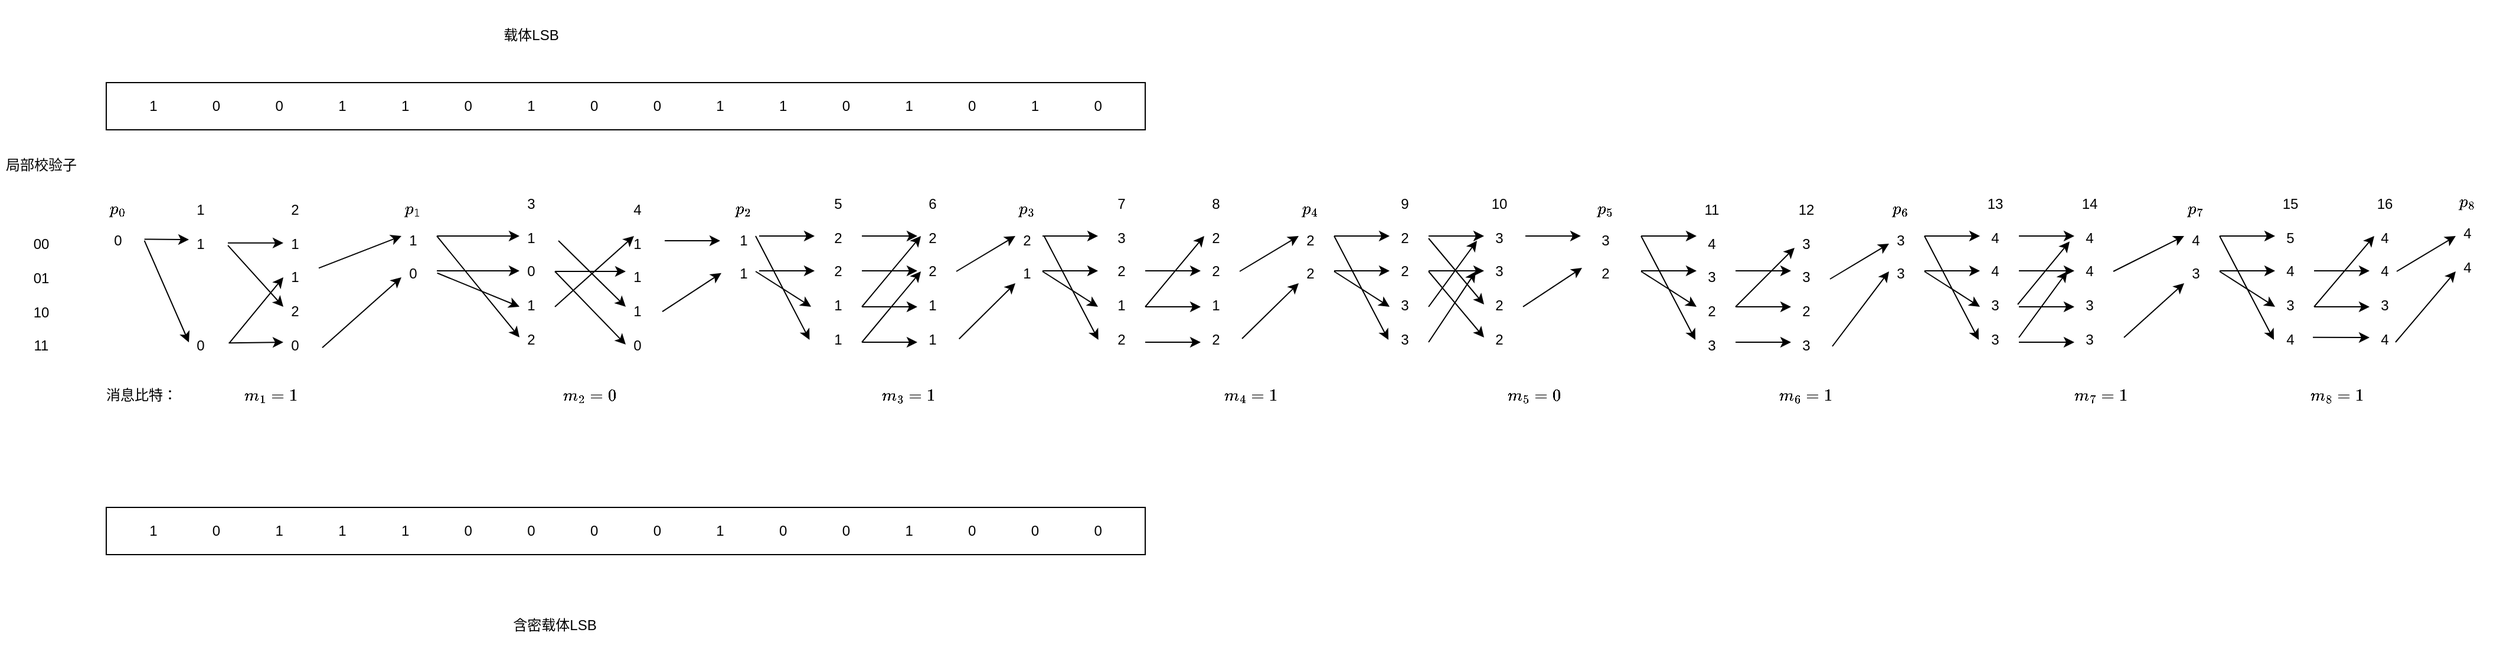<mxfile version="22.1.4" type="github">
  <diagram name="第 1 页" id="Hwybi1OHJ6KYIP6QVg40">
    <mxGraphModel dx="1221" dy="630" grid="1" gridSize="10" guides="1" tooltips="1" connect="1" arrows="1" fold="1" page="1" pageScale="1" pageWidth="3300" pageHeight="4681" math="1" shadow="0">
      <root>
        <mxCell id="0" />
        <mxCell id="1" parent="0" />
        <mxCell id="ILB3Z_6Stkwn8NjHeVA5-1" value="1&lt;span style=&quot;white-space: pre;&quot;&gt;&#x9;&lt;span style=&quot;white-space: pre;&quot;&gt;&#x9;&lt;/span&gt;&lt;/span&gt;0&lt;span style=&quot;white-space: pre;&quot;&gt;&#x9;&lt;span style=&quot;white-space: pre;&quot;&gt;&#x9;&lt;/span&gt;&lt;/span&gt;0&lt;span style=&quot;white-space: pre;&quot;&gt;&#x9;&lt;/span&gt;&lt;span style=&quot;white-space: pre;&quot;&gt;&#x9;&lt;/span&gt;1&lt;span style=&quot;white-space: pre;&quot;&gt;&#x9;&lt;span style=&quot;white-space: pre;&quot;&gt;&#x9;&lt;/span&gt;&lt;/span&gt;1&lt;span style=&quot;white-space: pre;&quot;&gt;&#x9;&lt;span style=&quot;white-space: pre;&quot;&gt;&#x9;&lt;/span&gt;&lt;/span&gt;0&lt;span style=&quot;white-space: pre;&quot;&gt;&#x9;&lt;/span&gt;&lt;span style=&quot;white-space: pre;&quot;&gt;&#x9;&lt;/span&gt;1&lt;span style=&quot;white-space: pre;&quot;&gt;&#x9;&lt;/span&gt;&lt;span style=&quot;white-space: pre;&quot;&gt;&#x9;&lt;/span&gt;0&lt;span style=&quot;white-space: pre;&quot;&gt;&#x9;&lt;span style=&quot;white-space: pre;&quot;&gt;&#x9;&lt;/span&gt;&lt;/span&gt;0&lt;span style=&quot;white-space: pre;&quot;&gt;&#x9;&lt;span style=&quot;white-space: pre;&quot;&gt;&#x9;&lt;/span&gt;&lt;/span&gt;1&lt;span style=&quot;white-space: pre;&quot;&gt;&#x9;&lt;/span&gt;&lt;span style=&quot;white-space: pre;&quot;&gt;&#x9;&lt;/span&gt;1&lt;span style=&quot;white-space: pre;&quot;&gt;&#x9;&lt;span style=&quot;white-space: pre;&quot;&gt;&#x9;&lt;/span&gt;&lt;/span&gt;0&lt;span style=&quot;white-space: pre;&quot;&gt;&#x9;&lt;span style=&quot;white-space: pre;&quot;&gt;&#x9;&lt;/span&gt;&lt;/span&gt;1&lt;span style=&quot;white-space: pre;&quot;&gt;&#x9;&lt;/span&gt;&lt;span style=&quot;white-space: pre;&quot;&gt;&#x9;&lt;/span&gt;0&lt;span style=&quot;white-space: pre;&quot;&gt;&#x9;&lt;/span&gt;&lt;span style=&quot;white-space: pre;&quot;&gt;&#x9;&lt;/span&gt;1&lt;span style=&quot;white-space: pre;&quot;&gt;&#x9;&lt;/span&gt;&lt;span style=&quot;white-space: pre;&quot;&gt;&#x9;&lt;/span&gt;0" style="rounded=0;whiteSpace=wrap;html=1;" parent="1" vertex="1">
          <mxGeometry x="100" y="80" width="880" height="40" as="geometry" />
        </mxCell>
        <mxCell id="ILB3Z_6Stkwn8NjHeVA5-3" value="00&lt;br&gt;&lt;br&gt;01&lt;br&gt;&lt;br&gt;10&lt;br&gt;&lt;br&gt;11" style="rounded=0;whiteSpace=wrap;html=1;strokeColor=none;" parent="1" vertex="1">
          <mxGeometry x="30" y="180" width="30" height="160" as="geometry" />
        </mxCell>
        <mxCell id="ILB3Z_6Stkwn8NjHeVA5-4" value="$$p_0$$0&lt;br&gt;&lt;br&gt;&lt;br&gt;&lt;br&gt;&lt;br&gt;&lt;br&gt;" style="rounded=0;whiteSpace=wrap;html=1;strokeColor=none;" parent="1" vertex="1">
          <mxGeometry x="90" y="140" width="40" height="180" as="geometry" />
        </mxCell>
        <mxCell id="ILB3Z_6Stkwn8NjHeVA5-5" value="1&lt;br&gt;&lt;br&gt;1&lt;br&gt;&lt;br&gt;&lt;br&gt;&lt;br&gt;&lt;br&gt;&lt;br&gt;0" style="rounded=0;whiteSpace=wrap;html=1;strokeColor=none;" parent="1" vertex="1">
          <mxGeometry x="160" y="160" width="40" height="170" as="geometry" />
        </mxCell>
        <mxCell id="44ttZq75QkeN75tKJ-lj-1" value="2&lt;br&gt;&lt;br&gt;1&lt;br&gt;&lt;br&gt;1&lt;br&gt;&lt;br&gt;2&lt;br&gt;&lt;br&gt;0" style="rounded=0;whiteSpace=wrap;html=1;strokeColor=none;" parent="1" vertex="1">
          <mxGeometry x="240" y="160" width="40" height="170" as="geometry" />
        </mxCell>
        <mxCell id="44ttZq75QkeN75tKJ-lj-2" value="$$p_1$$1&lt;br&gt;&lt;br&gt;0&lt;br&gt;&lt;br&gt;&lt;br&gt;&lt;br&gt;" style="rounded=0;whiteSpace=wrap;html=1;strokeColor=none;" parent="1" vertex="1">
          <mxGeometry x="340" y="145" width="40" height="170" as="geometry" />
        </mxCell>
        <mxCell id="44ttZq75QkeN75tKJ-lj-3" value="3&lt;br&gt;&lt;br&gt;1&lt;br&gt;&lt;br&gt;0&lt;br&gt;&lt;br&gt;1&lt;br&gt;&lt;br&gt;2" style="rounded=0;whiteSpace=wrap;html=1;strokeColor=none;" parent="1" vertex="1">
          <mxGeometry x="440" y="155" width="40" height="170" as="geometry" />
        </mxCell>
        <mxCell id="44ttZq75QkeN75tKJ-lj-4" value="4&lt;br&gt;&lt;br&gt;1&lt;br&gt;&lt;br&gt;1&lt;br&gt;&lt;br&gt;1&lt;br&gt;&lt;br&gt;0" style="rounded=0;whiteSpace=wrap;html=1;strokeColor=none;" parent="1" vertex="1">
          <mxGeometry x="530" y="160" width="40" height="170" as="geometry" />
        </mxCell>
        <mxCell id="44ttZq75QkeN75tKJ-lj-5" value="$$p_2$$1&lt;br&gt;&lt;br&gt;1&lt;br&gt;&lt;br&gt;&lt;br&gt;&lt;br&gt;" style="rounded=0;whiteSpace=wrap;html=1;strokeColor=none;" parent="1" vertex="1">
          <mxGeometry x="620" y="140" width="40" height="180" as="geometry" />
        </mxCell>
        <mxCell id="44ttZq75QkeN75tKJ-lj-6" value="5&lt;br&gt;&lt;br&gt;2&lt;br&gt;&lt;br&gt;2&lt;br&gt;&lt;br&gt;1&lt;br&gt;&lt;br&gt;1" style="rounded=0;whiteSpace=wrap;html=1;strokeColor=none;" parent="1" vertex="1">
          <mxGeometry x="700" y="155" width="40" height="170" as="geometry" />
        </mxCell>
        <mxCell id="44ttZq75QkeN75tKJ-lj-7" value="6&lt;br&gt;&lt;br&gt;2&lt;br&gt;&lt;br&gt;2&lt;br&gt;&lt;br&gt;1&lt;br&gt;&lt;br&gt;1" style="rounded=0;whiteSpace=wrap;html=1;strokeColor=none;" parent="1" vertex="1">
          <mxGeometry x="780" y="155" width="40" height="170" as="geometry" />
        </mxCell>
        <mxCell id="44ttZq75QkeN75tKJ-lj-8" value="局部校验子" style="rounded=0;whiteSpace=wrap;html=1;strokeColor=none;" parent="1" vertex="1">
          <mxGeometry x="10" y="130" width="70" height="40" as="geometry" />
        </mxCell>
        <mxCell id="44ttZq75QkeN75tKJ-lj-9" value="$$p_3$$2&lt;br&gt;&lt;br&gt;1&lt;br&gt;&lt;br&gt;&lt;br&gt;&lt;br&gt;" style="rounded=0;whiteSpace=wrap;html=1;strokeColor=none;" parent="1" vertex="1">
          <mxGeometry x="860" y="140" width="40" height="180" as="geometry" />
        </mxCell>
        <mxCell id="44ttZq75QkeN75tKJ-lj-10" value="7&lt;br&gt;&lt;br&gt;3&lt;br&gt;&lt;br&gt;2&lt;br&gt;&lt;br&gt;1&lt;br&gt;&lt;br&gt;2" style="rounded=0;whiteSpace=wrap;html=1;strokeColor=none;" parent="1" vertex="1">
          <mxGeometry x="940" y="155" width="40" height="170" as="geometry" />
        </mxCell>
        <mxCell id="44ttZq75QkeN75tKJ-lj-11" value="8&lt;br&gt;&lt;br&gt;2&lt;br&gt;&lt;br&gt;2&lt;br&gt;&lt;br&gt;1&lt;br&gt;&lt;br&gt;2" style="rounded=0;whiteSpace=wrap;html=1;strokeColor=none;" parent="1" vertex="1">
          <mxGeometry x="1020" y="155" width="40" height="170" as="geometry" />
        </mxCell>
        <mxCell id="44ttZq75QkeN75tKJ-lj-12" value="$$p_4$$2&lt;br&gt;&lt;br&gt;2&lt;br&gt;&lt;br&gt;&lt;br&gt;&lt;br&gt;" style="rounded=0;whiteSpace=wrap;html=1;strokeColor=none;" parent="1" vertex="1">
          <mxGeometry x="1100" y="140" width="40" height="180" as="geometry" />
        </mxCell>
        <mxCell id="44ttZq75QkeN75tKJ-lj-13" value="9&lt;br&gt;&lt;br&gt;2&lt;br&gt;&lt;br&gt;2&lt;br&gt;&lt;br&gt;3&lt;br&gt;&lt;br&gt;3" style="rounded=0;whiteSpace=wrap;html=1;strokeColor=none;" parent="1" vertex="1">
          <mxGeometry x="1180" y="155" width="40" height="170" as="geometry" />
        </mxCell>
        <mxCell id="44ttZq75QkeN75tKJ-lj-14" value="10&lt;br&gt;&lt;br&gt;3&lt;br&gt;&lt;br&gt;3&lt;br&gt;&lt;br&gt;2&lt;br&gt;&lt;br&gt;2" style="rounded=0;whiteSpace=wrap;html=1;strokeColor=none;" parent="1" vertex="1">
          <mxGeometry x="1260" y="155" width="40" height="170" as="geometry" />
        </mxCell>
        <mxCell id="44ttZq75QkeN75tKJ-lj-15" value="$$p_5$$3&lt;br&gt;&lt;br&gt;2&lt;br&gt;&lt;br&gt;&lt;br&gt;&lt;br&gt;" style="rounded=0;whiteSpace=wrap;html=1;strokeColor=none;" parent="1" vertex="1">
          <mxGeometry x="1350" y="140" width="40" height="180" as="geometry" />
        </mxCell>
        <mxCell id="44ttZq75QkeN75tKJ-lj-16" value="11&lt;br&gt;&lt;br&gt;4&lt;br&gt;&lt;br&gt;3&lt;br&gt;&lt;br&gt;2&lt;br&gt;&lt;br&gt;3" style="rounded=0;whiteSpace=wrap;html=1;strokeColor=none;" parent="1" vertex="1">
          <mxGeometry x="1440" y="160" width="40" height="170" as="geometry" />
        </mxCell>
        <mxCell id="44ttZq75QkeN75tKJ-lj-17" value="12&lt;br&gt;&lt;br&gt;3&lt;br&gt;&lt;br&gt;3&lt;br&gt;&lt;br&gt;2&lt;br&gt;&lt;br&gt;3" style="rounded=0;whiteSpace=wrap;html=1;strokeColor=none;" parent="1" vertex="1">
          <mxGeometry x="1520" y="160" width="40" height="170" as="geometry" />
        </mxCell>
        <mxCell id="44ttZq75QkeN75tKJ-lj-18" value="$$p_6$$3&lt;br&gt;&lt;br&gt;3&lt;br&gt;&lt;br&gt;&lt;br&gt;&lt;br&gt;" style="rounded=0;whiteSpace=wrap;html=1;strokeColor=none;" parent="1" vertex="1">
          <mxGeometry x="1600" y="140" width="40" height="180" as="geometry" />
        </mxCell>
        <mxCell id="44ttZq75QkeN75tKJ-lj-19" value="13&lt;br&gt;&lt;br&gt;4&lt;br&gt;&lt;br&gt;4&lt;br&gt;&lt;br&gt;3&lt;br&gt;&lt;br&gt;3" style="rounded=0;whiteSpace=wrap;html=1;strokeColor=none;" parent="1" vertex="1">
          <mxGeometry x="1680" y="155" width="40" height="170" as="geometry" />
        </mxCell>
        <mxCell id="44ttZq75QkeN75tKJ-lj-20" value="14&lt;br&gt;&lt;br&gt;4&lt;br&gt;&lt;br&gt;4&lt;br&gt;&lt;br&gt;3&lt;br&gt;&lt;br&gt;3" style="rounded=0;whiteSpace=wrap;html=1;strokeColor=none;" parent="1" vertex="1">
          <mxGeometry x="1760" y="155" width="40" height="170" as="geometry" />
        </mxCell>
        <mxCell id="44ttZq75QkeN75tKJ-lj-21" value="$$p_7$$4&lt;br&gt;&lt;br&gt;3&lt;br&gt;&lt;br&gt;&lt;br&gt;&lt;br&gt;" style="rounded=0;whiteSpace=wrap;html=1;strokeColor=none;" parent="1" vertex="1">
          <mxGeometry x="1850" y="140" width="40" height="180" as="geometry" />
        </mxCell>
        <mxCell id="44ttZq75QkeN75tKJ-lj-22" value="15&lt;br&gt;&lt;br&gt;5&lt;br&gt;&lt;br&gt;4&lt;br&gt;&lt;br&gt;3&lt;br&gt;&lt;br&gt;4" style="rounded=0;whiteSpace=wrap;html=1;strokeColor=none;" parent="1" vertex="1">
          <mxGeometry x="1930" y="155" width="40" height="170" as="geometry" />
        </mxCell>
        <mxCell id="44ttZq75QkeN75tKJ-lj-23" value="16&lt;br&gt;&lt;br&gt;4&lt;br&gt;&lt;br&gt;4&lt;br&gt;&lt;br&gt;3&lt;br&gt;&lt;br&gt;4" style="rounded=0;whiteSpace=wrap;html=1;strokeColor=none;" parent="1" vertex="1">
          <mxGeometry x="2010" y="155" width="40" height="170" as="geometry" />
        </mxCell>
        <mxCell id="44ttZq75QkeN75tKJ-lj-28" value="" style="endArrow=classic;html=1;rounded=0;fillOpacity=100;snapToPoint=1;exitX=1.058;exitY=0.404;exitDx=0;exitDy=0;exitPerimeter=0;orthogonal=0;entryX=0.25;entryY=0.312;entryDx=0;entryDy=0;entryPerimeter=0;" parent="1" source="ILB3Z_6Stkwn8NjHeVA5-4" target="ILB3Z_6Stkwn8NjHeVA5-5" edge="1">
          <mxGeometry width="50" height="50" relative="1" as="geometry">
            <mxPoint x="550" y="350" as="sourcePoint" />
            <mxPoint x="150" y="213" as="targetPoint" />
          </mxGeometry>
        </mxCell>
        <mxCell id="44ttZq75QkeN75tKJ-lj-29" value="" style="endArrow=classic;html=1;rounded=0;exitX=1.058;exitY=0.411;exitDx=0;exitDy=0;exitPerimeter=0;entryX=0.25;entryY=0.824;entryDx=0;entryDy=0;entryPerimeter=0;" parent="1" source="ILB3Z_6Stkwn8NjHeVA5-4" target="ILB3Z_6Stkwn8NjHeVA5-5" edge="1">
          <mxGeometry width="50" height="50" relative="1" as="geometry">
            <mxPoint x="550" y="350" as="sourcePoint" />
            <mxPoint x="600" y="300" as="targetPoint" />
          </mxGeometry>
        </mxCell>
        <mxCell id="44ttZq75QkeN75tKJ-lj-30" value="" style="endArrow=classic;html=1;rounded=0;exitX=1.075;exitY=0.329;exitDx=0;exitDy=0;exitPerimeter=0;entryX=0.25;entryY=0.329;entryDx=0;entryDy=0;entryPerimeter=0;" parent="1" source="ILB3Z_6Stkwn8NjHeVA5-5" target="44ttZq75QkeN75tKJ-lj-1" edge="1">
          <mxGeometry width="50" height="50" relative="1" as="geometry">
            <mxPoint x="550" y="350" as="sourcePoint" />
            <mxPoint x="600" y="300" as="targetPoint" />
          </mxGeometry>
        </mxCell>
        <mxCell id="44ttZq75QkeN75tKJ-lj-31" value="" style="endArrow=classic;html=1;rounded=0;exitX=1.075;exitY=0.341;exitDx=0;exitDy=0;exitPerimeter=0;entryX=0.25;entryY=0.647;entryDx=0;entryDy=0;entryPerimeter=0;" parent="1" source="ILB3Z_6Stkwn8NjHeVA5-5" target="44ttZq75QkeN75tKJ-lj-1" edge="1">
          <mxGeometry width="50" height="50" relative="1" as="geometry">
            <mxPoint x="550" y="350" as="sourcePoint" />
            <mxPoint x="600" y="300" as="targetPoint" />
          </mxGeometry>
        </mxCell>
        <mxCell id="44ttZq75QkeN75tKJ-lj-32" value="" style="endArrow=classic;html=1;rounded=0;exitX=1.108;exitY=0.827;exitDx=0;exitDy=0;exitPerimeter=0;entryX=0.25;entryY=0.5;entryDx=0;entryDy=0;entryPerimeter=0;" parent="1" source="ILB3Z_6Stkwn8NjHeVA5-5" target="44ttZq75QkeN75tKJ-lj-1" edge="1">
          <mxGeometry width="50" height="50" relative="1" as="geometry">
            <mxPoint x="550" y="350" as="sourcePoint" />
            <mxPoint x="600" y="300" as="targetPoint" />
          </mxGeometry>
        </mxCell>
        <mxCell id="44ttZq75QkeN75tKJ-lj-33" value="" style="endArrow=classic;html=1;rounded=0;exitX=1.092;exitY=0.827;exitDx=0;exitDy=0;exitPerimeter=0;" parent="1" source="ILB3Z_6Stkwn8NjHeVA5-5" edge="1">
          <mxGeometry width="50" height="50" relative="1" as="geometry">
            <mxPoint x="550" y="350" as="sourcePoint" />
            <mxPoint x="250" y="300" as="targetPoint" />
          </mxGeometry>
        </mxCell>
        <mxCell id="44ttZq75QkeN75tKJ-lj-34" value="" style="endArrow=classic;html=1;rounded=0;" parent="1" source="44ttZq75QkeN75tKJ-lj-1" edge="1">
          <mxGeometry width="50" height="50" relative="1" as="geometry">
            <mxPoint x="550" y="350" as="sourcePoint" />
            <mxPoint x="350" y="210" as="targetPoint" />
          </mxGeometry>
        </mxCell>
        <mxCell id="44ttZq75QkeN75tKJ-lj-36" value="" style="endArrow=classic;html=1;rounded=0;exitX=1.075;exitY=0.851;exitDx=0;exitDy=0;exitPerimeter=0;entryX=0.25;entryY=0.588;entryDx=0;entryDy=0;entryPerimeter=0;" parent="1" source="44ttZq75QkeN75tKJ-lj-1" target="44ttZq75QkeN75tKJ-lj-2" edge="1">
          <mxGeometry width="50" height="50" relative="1" as="geometry">
            <mxPoint x="550" y="350" as="sourcePoint" />
            <mxPoint x="600" y="300" as="targetPoint" />
          </mxGeometry>
        </mxCell>
        <mxCell id="44ttZq75QkeN75tKJ-lj-40" value="" style="endArrow=classic;html=1;rounded=0;exitX=1.075;exitY=0.329;exitDx=0;exitDy=0;exitPerimeter=0;" parent="1" edge="1">
          <mxGeometry width="50" height="50" relative="1" as="geometry">
            <mxPoint x="380" y="210" as="sourcePoint" />
            <mxPoint x="450" y="210" as="targetPoint" />
          </mxGeometry>
        </mxCell>
        <mxCell id="44ttZq75QkeN75tKJ-lj-42" value="" style="endArrow=classic;html=1;rounded=0;exitX=1.075;exitY=0.329;exitDx=0;exitDy=0;exitPerimeter=0;" parent="1" edge="1">
          <mxGeometry width="50" height="50" relative="1" as="geometry">
            <mxPoint x="380" y="239.5" as="sourcePoint" />
            <mxPoint x="450" y="239.5" as="targetPoint" />
          </mxGeometry>
        </mxCell>
        <mxCell id="44ttZq75QkeN75tKJ-lj-43" value="" style="endArrow=classic;html=1;rounded=0;exitX=1.008;exitY=0.567;exitDx=0;exitDy=0;exitPerimeter=0;entryX=0.25;entryY=0.676;entryDx=0;entryDy=0;entryPerimeter=0;" parent="1" source="44ttZq75QkeN75tKJ-lj-2" target="44ttZq75QkeN75tKJ-lj-3" edge="1">
          <mxGeometry width="50" height="50" relative="1" as="geometry">
            <mxPoint x="550" y="350" as="sourcePoint" />
            <mxPoint x="600" y="300" as="targetPoint" />
          </mxGeometry>
        </mxCell>
        <mxCell id="44ttZq75QkeN75tKJ-lj-45" value="" style="endArrow=classic;html=1;rounded=0;exitX=1.058;exitY=0.411;exitDx=0;exitDy=0;exitPerimeter=0;entryX=0.25;entryY=0.829;entryDx=0;entryDy=0;entryPerimeter=0;" parent="1" target="44ttZq75QkeN75tKJ-lj-3" edge="1">
          <mxGeometry width="50" height="50" relative="1" as="geometry">
            <mxPoint x="380" y="210" as="sourcePoint" />
            <mxPoint x="418" y="296" as="targetPoint" />
          </mxGeometry>
        </mxCell>
        <mxCell id="44ttZq75QkeN75tKJ-lj-47" value="" style="endArrow=classic;html=1;rounded=0;exitX=1.075;exitY=0.341;exitDx=0;exitDy=0;exitPerimeter=0;entryX=0.25;entryY=0.647;entryDx=0;entryDy=0;entryPerimeter=0;" parent="1" target="44ttZq75QkeN75tKJ-lj-4" edge="1">
          <mxGeometry width="50" height="50" relative="1" as="geometry">
            <mxPoint x="483" y="214" as="sourcePoint" />
            <mxPoint x="530" y="266" as="targetPoint" />
          </mxGeometry>
        </mxCell>
        <mxCell id="44ttZq75QkeN75tKJ-lj-48" value="" style="endArrow=classic;html=1;rounded=0;exitX=1;exitY=0.5;exitDx=0;exitDy=0;" parent="1" source="44ttZq75QkeN75tKJ-lj-3" edge="1">
          <mxGeometry width="50" height="50" relative="1" as="geometry">
            <mxPoint x="480" y="250" as="sourcePoint" />
            <mxPoint x="540" y="302" as="targetPoint" />
          </mxGeometry>
        </mxCell>
        <mxCell id="44ttZq75QkeN75tKJ-lj-50" value="" style="endArrow=classic;html=1;rounded=0;exitX=1.075;exitY=0.851;exitDx=0;exitDy=0;exitPerimeter=0;entryX=0.25;entryY=0.588;entryDx=0;entryDy=0;entryPerimeter=0;" parent="1" edge="1">
          <mxGeometry width="50" height="50" relative="1" as="geometry">
            <mxPoint x="480" y="270" as="sourcePoint" />
            <mxPoint x="547" y="210" as="targetPoint" />
          </mxGeometry>
        </mxCell>
        <mxCell id="44ttZq75QkeN75tKJ-lj-52" value="" style="endArrow=classic;html=1;rounded=0;" parent="1" edge="1">
          <mxGeometry width="50" height="50" relative="1" as="geometry">
            <mxPoint x="480" y="240" as="sourcePoint" />
            <mxPoint x="540" y="240" as="targetPoint" />
          </mxGeometry>
        </mxCell>
        <mxCell id="44ttZq75QkeN75tKJ-lj-53" value="" style="endArrow=classic;html=1;rounded=0;exitX=1.075;exitY=0.318;exitDx=0;exitDy=0;exitPerimeter=0;" parent="1" source="44ttZq75QkeN75tKJ-lj-4" edge="1">
          <mxGeometry width="50" height="50" relative="1" as="geometry">
            <mxPoint x="740" y="350" as="sourcePoint" />
            <mxPoint x="620" y="214" as="targetPoint" />
          </mxGeometry>
        </mxCell>
        <mxCell id="44ttZq75QkeN75tKJ-lj-54" value="" style="endArrow=classic;html=1;rounded=0;exitX=1.025;exitY=0.671;exitDx=0;exitDy=0;exitPerimeter=0;entryX=0.025;entryY=0.563;entryDx=0;entryDy=0;entryPerimeter=0;" parent="1" source="44ttZq75QkeN75tKJ-lj-4" target="44ttZq75QkeN75tKJ-lj-5" edge="1">
          <mxGeometry width="50" height="50" relative="1" as="geometry">
            <mxPoint x="740" y="350" as="sourcePoint" />
            <mxPoint x="790" y="300" as="targetPoint" />
          </mxGeometry>
        </mxCell>
        <mxCell id="44ttZq75QkeN75tKJ-lj-59" value="" style="endArrow=classic;html=1;rounded=0;" parent="1" edge="1">
          <mxGeometry width="50" height="50" relative="1" as="geometry">
            <mxPoint x="653" y="210" as="sourcePoint" />
            <mxPoint x="700" y="210" as="targetPoint" />
          </mxGeometry>
        </mxCell>
        <mxCell id="44ttZq75QkeN75tKJ-lj-61" value="" style="endArrow=classic;html=1;rounded=0;" parent="1" edge="1">
          <mxGeometry width="50" height="50" relative="1" as="geometry">
            <mxPoint x="653" y="239.5" as="sourcePoint" />
            <mxPoint x="700" y="239.5" as="targetPoint" />
          </mxGeometry>
        </mxCell>
        <mxCell id="44ttZq75QkeN75tKJ-lj-62" value="" style="endArrow=classic;html=1;rounded=0;entryX=-0.075;entryY=0.676;entryDx=0;entryDy=0;entryPerimeter=0;" parent="1" target="44ttZq75QkeN75tKJ-lj-6" edge="1">
          <mxGeometry width="50" height="50" relative="1" as="geometry">
            <mxPoint x="650" y="240" as="sourcePoint" />
            <mxPoint x="800" y="190" as="targetPoint" />
          </mxGeometry>
        </mxCell>
        <mxCell id="44ttZq75QkeN75tKJ-lj-64" value="" style="endArrow=classic;html=1;rounded=0;exitX=1.058;exitY=0.411;exitDx=0;exitDy=0;exitPerimeter=0;entryX=-0.108;entryY=0.841;entryDx=0;entryDy=0;entryPerimeter=0;" parent="1" target="44ttZq75QkeN75tKJ-lj-6" edge="1">
          <mxGeometry width="50" height="50" relative="1" as="geometry">
            <mxPoint x="650" y="210" as="sourcePoint" />
            <mxPoint x="688" y="296" as="targetPoint" />
          </mxGeometry>
        </mxCell>
        <mxCell id="44ttZq75QkeN75tKJ-lj-66" value="" style="endArrow=classic;html=1;rounded=0;" parent="1" edge="1">
          <mxGeometry width="50" height="50" relative="1" as="geometry">
            <mxPoint x="740" y="210" as="sourcePoint" />
            <mxPoint x="787" y="210" as="targetPoint" />
          </mxGeometry>
        </mxCell>
        <mxCell id="44ttZq75QkeN75tKJ-lj-69" value="" style="endArrow=classic;html=1;rounded=0;" parent="1" edge="1">
          <mxGeometry width="50" height="50" relative="1" as="geometry">
            <mxPoint x="740" y="239.5" as="sourcePoint" />
            <mxPoint x="787" y="239.5" as="targetPoint" />
          </mxGeometry>
        </mxCell>
        <mxCell id="44ttZq75QkeN75tKJ-lj-70" value="" style="endArrow=classic;html=1;rounded=0;" parent="1" edge="1">
          <mxGeometry width="50" height="50" relative="1" as="geometry">
            <mxPoint x="740" y="300" as="sourcePoint" />
            <mxPoint x="787" y="300" as="targetPoint" />
          </mxGeometry>
        </mxCell>
        <mxCell id="44ttZq75QkeN75tKJ-lj-72" value="" style="endArrow=classic;html=1;rounded=0;" parent="1" edge="1">
          <mxGeometry width="50" height="50" relative="1" as="geometry">
            <mxPoint x="740" y="270" as="sourcePoint" />
            <mxPoint x="787" y="270" as="targetPoint" />
          </mxGeometry>
        </mxCell>
        <mxCell id="44ttZq75QkeN75tKJ-lj-74" value="" style="endArrow=classic;html=1;rounded=0;" parent="1" edge="1">
          <mxGeometry width="50" height="50" relative="1" as="geometry">
            <mxPoint x="740" y="270" as="sourcePoint" />
            <mxPoint x="790" y="210" as="targetPoint" />
          </mxGeometry>
        </mxCell>
        <mxCell id="44ttZq75QkeN75tKJ-lj-75" value="" style="endArrow=classic;html=1;rounded=0;" parent="1" edge="1">
          <mxGeometry width="50" height="50" relative="1" as="geometry">
            <mxPoint x="740" y="300" as="sourcePoint" />
            <mxPoint x="790" y="240" as="targetPoint" />
          </mxGeometry>
        </mxCell>
        <mxCell id="44ttZq75QkeN75tKJ-lj-79" value="" style="endArrow=classic;html=1;rounded=0;exitX=1;exitY=0.5;exitDx=0;exitDy=0;" parent="1" source="44ttZq75QkeN75tKJ-lj-7" edge="1">
          <mxGeometry width="50" height="50" relative="1" as="geometry">
            <mxPoint x="810" y="237" as="sourcePoint" />
            <mxPoint x="870" y="210" as="targetPoint" />
          </mxGeometry>
        </mxCell>
        <mxCell id="44ttZq75QkeN75tKJ-lj-80" value="" style="endArrow=classic;html=1;rounded=0;exitX=1.058;exitY=0.837;exitDx=0;exitDy=0;exitPerimeter=0;" parent="1" source="44ttZq75QkeN75tKJ-lj-7" edge="1">
          <mxGeometry width="50" height="50" relative="1" as="geometry">
            <mxPoint x="813" y="305" as="sourcePoint" />
            <mxPoint x="870" y="250" as="targetPoint" />
          </mxGeometry>
        </mxCell>
        <mxCell id="44ttZq75QkeN75tKJ-lj-82" value="" style="endArrow=classic;html=1;rounded=0;" parent="1" edge="1">
          <mxGeometry width="50" height="50" relative="1" as="geometry">
            <mxPoint x="893" y="210" as="sourcePoint" />
            <mxPoint x="940" y="210" as="targetPoint" />
          </mxGeometry>
        </mxCell>
        <mxCell id="44ttZq75QkeN75tKJ-lj-84" value="" style="endArrow=classic;html=1;rounded=0;" parent="1" edge="1">
          <mxGeometry width="50" height="50" relative="1" as="geometry">
            <mxPoint x="893" y="239.5" as="sourcePoint" />
            <mxPoint x="940" y="239.5" as="targetPoint" />
          </mxGeometry>
        </mxCell>
        <mxCell id="44ttZq75QkeN75tKJ-lj-85" value="" style="endArrow=classic;html=1;rounded=0;exitX=1.058;exitY=0.411;exitDx=0;exitDy=0;exitPerimeter=0;entryX=-0.108;entryY=0.841;entryDx=0;entryDy=0;entryPerimeter=0;" parent="1" edge="1">
          <mxGeometry width="50" height="50" relative="1" as="geometry">
            <mxPoint x="894.32" y="210" as="sourcePoint" />
            <mxPoint x="940.32" y="298" as="targetPoint" />
          </mxGeometry>
        </mxCell>
        <mxCell id="44ttZq75QkeN75tKJ-lj-86" value="" style="endArrow=classic;html=1;rounded=0;entryX=-0.075;entryY=0.676;entryDx=0;entryDy=0;entryPerimeter=0;" parent="1" edge="1">
          <mxGeometry width="50" height="50" relative="1" as="geometry">
            <mxPoint x="893" y="240" as="sourcePoint" />
            <mxPoint x="940" y="270" as="targetPoint" />
          </mxGeometry>
        </mxCell>
        <mxCell id="44ttZq75QkeN75tKJ-lj-87" value="" style="endArrow=classic;html=1;rounded=0;" parent="1" edge="1">
          <mxGeometry width="50" height="50" relative="1" as="geometry">
            <mxPoint x="980" y="270" as="sourcePoint" />
            <mxPoint x="1030" y="210" as="targetPoint" />
          </mxGeometry>
        </mxCell>
        <mxCell id="44ttZq75QkeN75tKJ-lj-88" value="" style="endArrow=classic;html=1;rounded=0;" parent="1" edge="1">
          <mxGeometry width="50" height="50" relative="1" as="geometry">
            <mxPoint x="980" y="239.5" as="sourcePoint" />
            <mxPoint x="1027" y="239.5" as="targetPoint" />
          </mxGeometry>
        </mxCell>
        <mxCell id="44ttZq75QkeN75tKJ-lj-89" value="" style="endArrow=classic;html=1;rounded=0;" parent="1" edge="1">
          <mxGeometry width="50" height="50" relative="1" as="geometry">
            <mxPoint x="980" y="270" as="sourcePoint" />
            <mxPoint x="1027" y="270" as="targetPoint" />
          </mxGeometry>
        </mxCell>
        <mxCell id="44ttZq75QkeN75tKJ-lj-90" value="" style="endArrow=classic;html=1;rounded=0;" parent="1" edge="1">
          <mxGeometry width="50" height="50" relative="1" as="geometry">
            <mxPoint x="980" y="300" as="sourcePoint" />
            <mxPoint x="1027" y="300" as="targetPoint" />
          </mxGeometry>
        </mxCell>
        <mxCell id="44ttZq75QkeN75tKJ-lj-91" value="" style="endArrow=classic;html=1;rounded=0;exitX=1;exitY=0.5;exitDx=0;exitDy=0;" parent="1" edge="1">
          <mxGeometry width="50" height="50" relative="1" as="geometry">
            <mxPoint x="1060" y="240" as="sourcePoint" />
            <mxPoint x="1110" y="210" as="targetPoint" />
          </mxGeometry>
        </mxCell>
        <mxCell id="44ttZq75QkeN75tKJ-lj-92" value="" style="endArrow=classic;html=1;rounded=0;exitX=1.058;exitY=0.837;exitDx=0;exitDy=0;exitPerimeter=0;" parent="1" edge="1">
          <mxGeometry width="50" height="50" relative="1" as="geometry">
            <mxPoint x="1062" y="297" as="sourcePoint" />
            <mxPoint x="1110" y="250" as="targetPoint" />
          </mxGeometry>
        </mxCell>
        <mxCell id="44ttZq75QkeN75tKJ-lj-93" value="" style="endArrow=classic;html=1;rounded=0;" parent="1" edge="1">
          <mxGeometry width="50" height="50" relative="1" as="geometry">
            <mxPoint x="1140" y="210" as="sourcePoint" />
            <mxPoint x="1187" y="210" as="targetPoint" />
          </mxGeometry>
        </mxCell>
        <mxCell id="44ttZq75QkeN75tKJ-lj-94" value="" style="endArrow=classic;html=1;rounded=0;" parent="1" edge="1">
          <mxGeometry width="50" height="50" relative="1" as="geometry">
            <mxPoint x="1140" y="239.5" as="sourcePoint" />
            <mxPoint x="1187" y="239.5" as="targetPoint" />
          </mxGeometry>
        </mxCell>
        <mxCell id="44ttZq75QkeN75tKJ-lj-95" value="" style="endArrow=classic;html=1;rounded=0;exitX=1.058;exitY=0.411;exitDx=0;exitDy=0;exitPerimeter=0;entryX=-0.108;entryY=0.841;entryDx=0;entryDy=0;entryPerimeter=0;" parent="1" edge="1">
          <mxGeometry width="50" height="50" relative="1" as="geometry">
            <mxPoint x="1140" y="210" as="sourcePoint" />
            <mxPoint x="1186" y="298" as="targetPoint" />
          </mxGeometry>
        </mxCell>
        <mxCell id="44ttZq75QkeN75tKJ-lj-96" value="" style="endArrow=classic;html=1;rounded=0;entryX=-0.075;entryY=0.676;entryDx=0;entryDy=0;entryPerimeter=0;" parent="1" edge="1">
          <mxGeometry width="50" height="50" relative="1" as="geometry">
            <mxPoint x="1140" y="240" as="sourcePoint" />
            <mxPoint x="1187" y="270" as="targetPoint" />
          </mxGeometry>
        </mxCell>
        <mxCell id="44ttZq75QkeN75tKJ-lj-97" value="" style="endArrow=classic;html=1;rounded=0;entryX=0.25;entryY=0.647;entryDx=0;entryDy=0;entryPerimeter=0;" parent="1" edge="1">
          <mxGeometry width="50" height="50" relative="1" as="geometry">
            <mxPoint x="1220" y="212" as="sourcePoint" />
            <mxPoint x="1267" y="268" as="targetPoint" />
          </mxGeometry>
        </mxCell>
        <mxCell id="44ttZq75QkeN75tKJ-lj-98" value="" style="endArrow=classic;html=1;rounded=0;exitX=1;exitY=0.5;exitDx=0;exitDy=0;entryX=0.25;entryY=0.647;entryDx=0;entryDy=0;entryPerimeter=0;" parent="1" source="44ttZq75QkeN75tKJ-lj-13" edge="1">
          <mxGeometry width="50" height="50" relative="1" as="geometry">
            <mxPoint x="1210" y="240" as="sourcePoint" />
            <mxPoint x="1267" y="296" as="targetPoint" />
          </mxGeometry>
        </mxCell>
        <mxCell id="44ttZq75QkeN75tKJ-lj-99" value="" style="endArrow=classic;html=1;rounded=0;" parent="1" edge="1">
          <mxGeometry width="50" height="50" relative="1" as="geometry">
            <mxPoint x="1220" y="210" as="sourcePoint" />
            <mxPoint x="1267" y="210" as="targetPoint" />
          </mxGeometry>
        </mxCell>
        <mxCell id="44ttZq75QkeN75tKJ-lj-100" value="" style="endArrow=classic;html=1;rounded=0;" parent="1" edge="1">
          <mxGeometry width="50" height="50" relative="1" as="geometry">
            <mxPoint x="1220" y="239.5" as="sourcePoint" />
            <mxPoint x="1267" y="239.5" as="targetPoint" />
          </mxGeometry>
        </mxCell>
        <mxCell id="44ttZq75QkeN75tKJ-lj-101" value="" style="endArrow=classic;html=1;rounded=0;entryX=0.025;entryY=0.347;entryDx=0;entryDy=0;entryPerimeter=0;" parent="1" target="44ttZq75QkeN75tKJ-lj-14" edge="1">
          <mxGeometry width="50" height="50" relative="1" as="geometry">
            <mxPoint x="1220" y="270" as="sourcePoint" />
            <mxPoint x="1260" y="210" as="targetPoint" />
          </mxGeometry>
        </mxCell>
        <mxCell id="44ttZq75QkeN75tKJ-lj-102" value="" style="endArrow=classic;html=1;rounded=0;entryX=0;entryY=0.5;entryDx=0;entryDy=0;" parent="1" target="44ttZq75QkeN75tKJ-lj-14" edge="1">
          <mxGeometry width="50" height="50" relative="1" as="geometry">
            <mxPoint x="1220" y="300" as="sourcePoint" />
            <mxPoint x="1260" y="240" as="targetPoint" />
          </mxGeometry>
        </mxCell>
        <mxCell id="44ttZq75QkeN75tKJ-lj-103" value="" style="endArrow=classic;html=1;rounded=0;exitX=1.075;exitY=0.318;exitDx=0;exitDy=0;exitPerimeter=0;" parent="1" edge="1">
          <mxGeometry width="50" height="50" relative="1" as="geometry">
            <mxPoint x="1302" y="209.96" as="sourcePoint" />
            <mxPoint x="1349" y="209.96" as="targetPoint" />
          </mxGeometry>
        </mxCell>
        <mxCell id="44ttZq75QkeN75tKJ-lj-104" value="" style="endArrow=classic;html=1;rounded=0;exitX=1.025;exitY=0.671;exitDx=0;exitDy=0;exitPerimeter=0;entryX=0.025;entryY=0.563;entryDx=0;entryDy=0;entryPerimeter=0;" parent="1" edge="1">
          <mxGeometry width="50" height="50" relative="1" as="geometry">
            <mxPoint x="1300" y="269.96" as="sourcePoint" />
            <mxPoint x="1350" y="236.96" as="targetPoint" />
          </mxGeometry>
        </mxCell>
        <mxCell id="44ttZq75QkeN75tKJ-lj-105" value="" style="endArrow=classic;html=1;rounded=0;" parent="1" edge="1">
          <mxGeometry width="50" height="50" relative="1" as="geometry">
            <mxPoint x="1400" y="210" as="sourcePoint" />
            <mxPoint x="1447" y="210" as="targetPoint" />
          </mxGeometry>
        </mxCell>
        <mxCell id="44ttZq75QkeN75tKJ-lj-106" value="" style="endArrow=classic;html=1;rounded=0;" parent="1" edge="1">
          <mxGeometry width="50" height="50" relative="1" as="geometry">
            <mxPoint x="1400" y="239.5" as="sourcePoint" />
            <mxPoint x="1447" y="239.5" as="targetPoint" />
          </mxGeometry>
        </mxCell>
        <mxCell id="44ttZq75QkeN75tKJ-lj-107" value="" style="endArrow=classic;html=1;rounded=0;entryX=-0.075;entryY=0.676;entryDx=0;entryDy=0;entryPerimeter=0;" parent="1" edge="1">
          <mxGeometry width="50" height="50" relative="1" as="geometry">
            <mxPoint x="1400" y="240" as="sourcePoint" />
            <mxPoint x="1447" y="270" as="targetPoint" />
          </mxGeometry>
        </mxCell>
        <mxCell id="44ttZq75QkeN75tKJ-lj-108" value="" style="endArrow=classic;html=1;rounded=0;exitX=1.058;exitY=0.411;exitDx=0;exitDy=0;exitPerimeter=0;entryX=-0.108;entryY=0.841;entryDx=0;entryDy=0;entryPerimeter=0;" parent="1" edge="1">
          <mxGeometry width="50" height="50" relative="1" as="geometry">
            <mxPoint x="1400" y="210" as="sourcePoint" />
            <mxPoint x="1446" y="298" as="targetPoint" />
          </mxGeometry>
        </mxCell>
        <mxCell id="44ttZq75QkeN75tKJ-lj-109" value="" style="endArrow=classic;html=1;rounded=0;" parent="1" edge="1">
          <mxGeometry width="50" height="50" relative="1" as="geometry">
            <mxPoint x="1480" y="239.5" as="sourcePoint" />
            <mxPoint x="1527" y="239.5" as="targetPoint" />
          </mxGeometry>
        </mxCell>
        <mxCell id="44ttZq75QkeN75tKJ-lj-110" value="" style="endArrow=classic;html=1;rounded=0;" parent="1" edge="1">
          <mxGeometry width="50" height="50" relative="1" as="geometry">
            <mxPoint x="1480" y="270" as="sourcePoint" />
            <mxPoint x="1527" y="270" as="targetPoint" />
          </mxGeometry>
        </mxCell>
        <mxCell id="44ttZq75QkeN75tKJ-lj-111" value="" style="endArrow=classic;html=1;rounded=0;" parent="1" edge="1">
          <mxGeometry width="50" height="50" relative="1" as="geometry">
            <mxPoint x="1480" y="300" as="sourcePoint" />
            <mxPoint x="1527" y="300" as="targetPoint" />
          </mxGeometry>
        </mxCell>
        <mxCell id="44ttZq75QkeN75tKJ-lj-112" value="" style="endArrow=classic;html=1;rounded=0;" parent="1" edge="1">
          <mxGeometry width="50" height="50" relative="1" as="geometry">
            <mxPoint x="1480" y="270" as="sourcePoint" />
            <mxPoint x="1530" y="220" as="targetPoint" />
          </mxGeometry>
        </mxCell>
        <mxCell id="44ttZq75QkeN75tKJ-lj-113" value="" style="endArrow=classic;html=1;rounded=0;exitX=1;exitY=0.5;exitDx=0;exitDy=0;" parent="1" edge="1">
          <mxGeometry width="50" height="50" relative="1" as="geometry">
            <mxPoint x="1560" y="246.5" as="sourcePoint" />
            <mxPoint x="1610" y="216.5" as="targetPoint" />
          </mxGeometry>
        </mxCell>
        <mxCell id="44ttZq75QkeN75tKJ-lj-114" value="" style="endArrow=classic;html=1;rounded=0;exitX=1.058;exitY=0.837;exitDx=0;exitDy=0;exitPerimeter=0;" parent="1" edge="1">
          <mxGeometry width="50" height="50" relative="1" as="geometry">
            <mxPoint x="1562" y="303.5" as="sourcePoint" />
            <mxPoint x="1610" y="240" as="targetPoint" />
          </mxGeometry>
        </mxCell>
        <mxCell id="44ttZq75QkeN75tKJ-lj-115" value="" style="endArrow=classic;html=1;rounded=0;" parent="1" edge="1">
          <mxGeometry width="50" height="50" relative="1" as="geometry">
            <mxPoint x="1640" y="210" as="sourcePoint" />
            <mxPoint x="1687" y="210" as="targetPoint" />
          </mxGeometry>
        </mxCell>
        <mxCell id="44ttZq75QkeN75tKJ-lj-116" value="" style="endArrow=classic;html=1;rounded=0;" parent="1" edge="1">
          <mxGeometry width="50" height="50" relative="1" as="geometry">
            <mxPoint x="1640" y="239.5" as="sourcePoint" />
            <mxPoint x="1687" y="239.5" as="targetPoint" />
          </mxGeometry>
        </mxCell>
        <mxCell id="44ttZq75QkeN75tKJ-lj-117" value="" style="endArrow=classic;html=1;rounded=0;exitX=1.058;exitY=0.411;exitDx=0;exitDy=0;exitPerimeter=0;entryX=-0.108;entryY=0.841;entryDx=0;entryDy=0;entryPerimeter=0;" parent="1" edge="1">
          <mxGeometry width="50" height="50" relative="1" as="geometry">
            <mxPoint x="1640" y="210" as="sourcePoint" />
            <mxPoint x="1686" y="298" as="targetPoint" />
          </mxGeometry>
        </mxCell>
        <mxCell id="44ttZq75QkeN75tKJ-lj-118" value="" style="endArrow=classic;html=1;rounded=0;entryX=-0.075;entryY=0.676;entryDx=0;entryDy=0;entryPerimeter=0;" parent="1" edge="1">
          <mxGeometry width="50" height="50" relative="1" as="geometry">
            <mxPoint x="1640" y="240" as="sourcePoint" />
            <mxPoint x="1687" y="270" as="targetPoint" />
          </mxGeometry>
        </mxCell>
        <mxCell id="44ttZq75QkeN75tKJ-lj-119" value="" style="endArrow=classic;html=1;rounded=0;" parent="1" edge="1">
          <mxGeometry width="50" height="50" relative="1" as="geometry">
            <mxPoint x="1720" y="270" as="sourcePoint" />
            <mxPoint x="1767" y="270" as="targetPoint" />
          </mxGeometry>
        </mxCell>
        <mxCell id="44ttZq75QkeN75tKJ-lj-120" value="" style="endArrow=classic;html=1;rounded=0;" parent="1" edge="1">
          <mxGeometry width="50" height="50" relative="1" as="geometry">
            <mxPoint x="1720" y="210" as="sourcePoint" />
            <mxPoint x="1767" y="210" as="targetPoint" />
          </mxGeometry>
        </mxCell>
        <mxCell id="44ttZq75QkeN75tKJ-lj-121" value="" style="endArrow=classic;html=1;rounded=0;" parent="1" edge="1">
          <mxGeometry width="50" height="50" relative="1" as="geometry">
            <mxPoint x="1720" y="300" as="sourcePoint" />
            <mxPoint x="1767" y="300" as="targetPoint" />
          </mxGeometry>
        </mxCell>
        <mxCell id="44ttZq75QkeN75tKJ-lj-122" value="" style="endArrow=classic;html=1;rounded=0;entryX=0.075;entryY=0.351;entryDx=0;entryDy=0;entryPerimeter=0;" parent="1" target="44ttZq75QkeN75tKJ-lj-20" edge="1">
          <mxGeometry width="50" height="50" relative="1" as="geometry">
            <mxPoint x="1719" y="268" as="sourcePoint" />
            <mxPoint x="1760" y="212" as="targetPoint" />
          </mxGeometry>
        </mxCell>
        <mxCell id="44ttZq75QkeN75tKJ-lj-125" value="" style="endArrow=classic;html=1;rounded=0;entryX=0.025;entryY=0.347;entryDx=0;entryDy=0;entryPerimeter=0;" parent="1" edge="1">
          <mxGeometry width="50" height="50" relative="1" as="geometry">
            <mxPoint x="1720" y="296" as="sourcePoint" />
            <mxPoint x="1761" y="240" as="targetPoint" />
          </mxGeometry>
        </mxCell>
        <mxCell id="44ttZq75QkeN75tKJ-lj-127" value="" style="endArrow=classic;html=1;rounded=0;" parent="1" edge="1">
          <mxGeometry width="50" height="50" relative="1" as="geometry">
            <mxPoint x="1809" y="296" as="sourcePoint" />
            <mxPoint x="1860" y="250" as="targetPoint" />
          </mxGeometry>
        </mxCell>
        <mxCell id="44ttZq75QkeN75tKJ-lj-129" value="" style="endArrow=classic;html=1;rounded=0;" parent="1" edge="1">
          <mxGeometry width="50" height="50" relative="1" as="geometry">
            <mxPoint x="1890" y="210" as="sourcePoint" />
            <mxPoint x="1937" y="210" as="targetPoint" />
          </mxGeometry>
        </mxCell>
        <mxCell id="44ttZq75QkeN75tKJ-lj-130" value="" style="endArrow=classic;html=1;rounded=0;" parent="1" edge="1">
          <mxGeometry width="50" height="50" relative="1" as="geometry">
            <mxPoint x="1890" y="239.5" as="sourcePoint" />
            <mxPoint x="1937" y="239.5" as="targetPoint" />
          </mxGeometry>
        </mxCell>
        <mxCell id="44ttZq75QkeN75tKJ-lj-131" value="" style="endArrow=classic;html=1;rounded=0;entryX=-0.075;entryY=0.676;entryDx=0;entryDy=0;entryPerimeter=0;" parent="1" edge="1">
          <mxGeometry width="50" height="50" relative="1" as="geometry">
            <mxPoint x="1890" y="240" as="sourcePoint" />
            <mxPoint x="1937" y="270" as="targetPoint" />
          </mxGeometry>
        </mxCell>
        <mxCell id="44ttZq75QkeN75tKJ-lj-132" value="" style="endArrow=classic;html=1;rounded=0;exitX=1.058;exitY=0.411;exitDx=0;exitDy=0;exitPerimeter=0;entryX=-0.108;entryY=0.841;entryDx=0;entryDy=0;entryPerimeter=0;" parent="1" edge="1">
          <mxGeometry width="50" height="50" relative="1" as="geometry">
            <mxPoint x="1890" y="210" as="sourcePoint" />
            <mxPoint x="1936" y="298" as="targetPoint" />
          </mxGeometry>
        </mxCell>
        <mxCell id="44ttZq75QkeN75tKJ-lj-133" value="" style="endArrow=classic;html=1;rounded=0;" parent="1" edge="1">
          <mxGeometry width="50" height="50" relative="1" as="geometry">
            <mxPoint x="1970" y="239.5" as="sourcePoint" />
            <mxPoint x="2017" y="239.5" as="targetPoint" />
          </mxGeometry>
        </mxCell>
        <mxCell id="44ttZq75QkeN75tKJ-lj-134" value="" style="endArrow=classic;html=1;rounded=0;" parent="1" edge="1">
          <mxGeometry width="50" height="50" relative="1" as="geometry">
            <mxPoint x="1970" y="270" as="sourcePoint" />
            <mxPoint x="2017" y="270" as="targetPoint" />
          </mxGeometry>
        </mxCell>
        <mxCell id="44ttZq75QkeN75tKJ-lj-135" value="" style="endArrow=classic;html=1;rounded=0;exitX=0.975;exitY=0.829;exitDx=0;exitDy=0;exitPerimeter=0;" parent="1" source="44ttZq75QkeN75tKJ-lj-22" edge="1">
          <mxGeometry width="50" height="50" relative="1" as="geometry">
            <mxPoint x="1970" y="300" as="sourcePoint" />
            <mxPoint x="2017" y="296" as="targetPoint" />
          </mxGeometry>
        </mxCell>
        <mxCell id="44ttZq75QkeN75tKJ-lj-136" value="" style="endArrow=classic;html=1;rounded=0;" parent="1" edge="1">
          <mxGeometry width="50" height="50" relative="1" as="geometry">
            <mxPoint x="1970" y="270" as="sourcePoint" />
            <mxPoint x="2021" y="210" as="targetPoint" />
          </mxGeometry>
        </mxCell>
        <mxCell id="44ttZq75QkeN75tKJ-lj-137" value="" style="endArrow=classic;html=1;rounded=0;exitX=1;exitY=0.5;exitDx=0;exitDy=0;" parent="1" edge="1">
          <mxGeometry width="50" height="50" relative="1" as="geometry">
            <mxPoint x="1800" y="240" as="sourcePoint" />
            <mxPoint x="1860" y="210" as="targetPoint" />
          </mxGeometry>
        </mxCell>
        <mxCell id="44ttZq75QkeN75tKJ-lj-138" value="消息比特：" style="rounded=0;whiteSpace=wrap;html=1;strokeColor=none;" parent="1" vertex="1">
          <mxGeometry x="90" y="330" width="80" height="30" as="geometry" />
        </mxCell>
        <mxCell id="44ttZq75QkeN75tKJ-lj-139" value="$$m_1=1$$" style="rounded=0;whiteSpace=wrap;html=1;strokeColor=none;" parent="1" vertex="1">
          <mxGeometry x="200" y="330" width="80" height="30" as="geometry" />
        </mxCell>
        <mxCell id="44ttZq75QkeN75tKJ-lj-140" value="$$m_2=0$$" style="rounded=0;whiteSpace=wrap;html=1;strokeColor=none;" parent="1" vertex="1">
          <mxGeometry x="470" y="330" width="80" height="30" as="geometry" />
        </mxCell>
        <mxCell id="44ttZq75QkeN75tKJ-lj-141" value="$$m_3=1$$" style="rounded=0;whiteSpace=wrap;html=1;strokeColor=none;" parent="1" vertex="1">
          <mxGeometry x="740" y="330" width="80" height="30" as="geometry" />
        </mxCell>
        <mxCell id="44ttZq75QkeN75tKJ-lj-142" value="$$m_4=1$$" style="rounded=0;whiteSpace=wrap;html=1;strokeColor=none;" parent="1" vertex="1">
          <mxGeometry x="1030" y="330" width="80" height="30" as="geometry" />
        </mxCell>
        <mxCell id="44ttZq75QkeN75tKJ-lj-143" value="$$m_5=0$$" style="rounded=0;whiteSpace=wrap;html=1;strokeColor=none;" parent="1" vertex="1">
          <mxGeometry x="1270" y="330" width="80" height="30" as="geometry" />
        </mxCell>
        <mxCell id="44ttZq75QkeN75tKJ-lj-144" value="$$m_6=1$$" style="rounded=0;whiteSpace=wrap;html=1;strokeColor=none;" parent="1" vertex="1">
          <mxGeometry x="1500" y="330" width="80" height="30" as="geometry" />
        </mxCell>
        <mxCell id="44ttZq75QkeN75tKJ-lj-145" value="$$m_7=1$$" style="rounded=0;whiteSpace=wrap;html=1;strokeColor=none;" parent="1" vertex="1">
          <mxGeometry x="1750" y="330" width="80" height="30" as="geometry" />
        </mxCell>
        <mxCell id="44ttZq75QkeN75tKJ-lj-146" value="$$m_8=1$$" style="rounded=0;whiteSpace=wrap;html=1;strokeColor=none;" parent="1" vertex="1">
          <mxGeometry x="1950" y="330" width="80" height="30" as="geometry" />
        </mxCell>
        <mxCell id="44ttZq75QkeN75tKJ-lj-147" value="" style="endArrow=classic;html=1;rounded=0;" parent="1" edge="1">
          <mxGeometry width="50" height="50" relative="1" as="geometry">
            <mxPoint x="1720" y="239.5" as="sourcePoint" />
            <mxPoint x="1767" y="239.5" as="targetPoint" />
          </mxGeometry>
        </mxCell>
        <mxCell id="44ttZq75QkeN75tKJ-lj-148" value="$$p_8$$4&lt;br&gt;&lt;br&gt;4&lt;br&gt;&lt;br&gt;" style="rounded=0;whiteSpace=wrap;html=1;strokeColor=none;" parent="1" vertex="1">
          <mxGeometry x="2080" y="120" width="40" height="180" as="geometry" />
        </mxCell>
        <mxCell id="44ttZq75QkeN75tKJ-lj-149" value="" style="endArrow=classic;html=1;rounded=0;" parent="1" edge="1">
          <mxGeometry width="50" height="50" relative="1" as="geometry">
            <mxPoint x="2039" y="300" as="sourcePoint" />
            <mxPoint x="2090" y="240" as="targetPoint" />
          </mxGeometry>
        </mxCell>
        <mxCell id="44ttZq75QkeN75tKJ-lj-151" value="" style="endArrow=classic;html=1;rounded=0;exitX=1;exitY=0.5;exitDx=0;exitDy=0;" parent="1" edge="1">
          <mxGeometry width="50" height="50" relative="1" as="geometry">
            <mxPoint x="2040" y="240" as="sourcePoint" />
            <mxPoint x="2090" y="210" as="targetPoint" />
          </mxGeometry>
        </mxCell>
        <mxCell id="DyWAFlqNXAGbNb0IZdo0-1" value="载体LSB" style="rounded=0;whiteSpace=wrap;html=1;strokeColor=none;" vertex="1" parent="1">
          <mxGeometry x="400" y="10" width="120" height="60" as="geometry" />
        </mxCell>
        <mxCell id="DyWAFlqNXAGbNb0IZdo0-2" value="1&lt;span style=&quot;white-space: pre;&quot;&gt;&#x9;&lt;span style=&quot;white-space: pre;&quot;&gt;&#x9;&lt;/span&gt;&lt;/span&gt;0&lt;span style=&quot;white-space: pre;&quot;&gt;&#x9;&lt;span style=&quot;white-space: pre;&quot;&gt;&#x9;&lt;/span&gt;1&lt;/span&gt;&lt;span style=&quot;white-space: pre;&quot;&gt;&#x9;&lt;/span&gt;&lt;span style=&quot;white-space: pre;&quot;&gt;&#x9;&lt;/span&gt;1&lt;span style=&quot;white-space: pre;&quot;&gt;&#x9;&lt;span style=&quot;white-space: pre;&quot;&gt;&#x9;&lt;/span&gt;&lt;/span&gt;1&lt;span style=&quot;white-space: pre;&quot;&gt;&#x9;&lt;span style=&quot;white-space: pre;&quot;&gt;&#x9;&lt;/span&gt;&lt;/span&gt;0&lt;span style=&quot;white-space: pre;&quot;&gt;&#x9;&lt;/span&gt;&lt;span style=&quot;white-space: pre;&quot;&gt;&#x9;&lt;/span&gt;0&lt;span style=&quot;white-space: pre;&quot;&gt;&#x9;&lt;/span&gt;&lt;span style=&quot;white-space: pre;&quot;&gt;&#x9;&lt;/span&gt;0&lt;span style=&quot;white-space: pre;&quot;&gt;&#x9;&lt;span style=&quot;white-space: pre;&quot;&gt;&#x9;&lt;/span&gt;&lt;/span&gt;0&lt;span style=&quot;white-space: pre;&quot;&gt;&#x9;&lt;span style=&quot;white-space: pre;&quot;&gt;&#x9;&lt;/span&gt;&lt;/span&gt;1&lt;span style=&quot;white-space: pre;&quot;&gt;&#x9;&lt;/span&gt;&lt;span style=&quot;white-space: pre;&quot;&gt;&#x9;&lt;/span&gt;0&lt;span style=&quot;white-space: pre;&quot;&gt;&#x9;&lt;span style=&quot;white-space: pre;&quot;&gt;&#x9;&lt;/span&gt;&lt;/span&gt;0&lt;span style=&quot;white-space: pre;&quot;&gt;&#x9;&lt;span style=&quot;white-space: pre;&quot;&gt;&#x9;&lt;/span&gt;&lt;/span&gt;1&lt;span style=&quot;white-space: pre;&quot;&gt;&#x9;&lt;/span&gt;&lt;span style=&quot;white-space: pre;&quot;&gt;&#x9;&lt;/span&gt;0&lt;span style=&quot;white-space: pre;&quot;&gt;&#x9;&lt;/span&gt;&lt;span style=&quot;white-space: pre;&quot;&gt;&#x9;&lt;/span&gt;0&lt;span style=&quot;white-space: pre;&quot;&gt;&#x9;&lt;/span&gt;&lt;span style=&quot;white-space: pre;&quot;&gt;&#x9;&lt;/span&gt;0" style="rounded=0;whiteSpace=wrap;html=1;" vertex="1" parent="1">
          <mxGeometry x="100" y="440" width="880" height="40" as="geometry" />
        </mxCell>
        <mxCell id="DyWAFlqNXAGbNb0IZdo0-3" value="含密载体LSB" style="rounded=0;whiteSpace=wrap;html=1;strokeColor=none;" vertex="1" parent="1">
          <mxGeometry x="420" y="510" width="120" height="60" as="geometry" />
        </mxCell>
      </root>
    </mxGraphModel>
  </diagram>
</mxfile>
